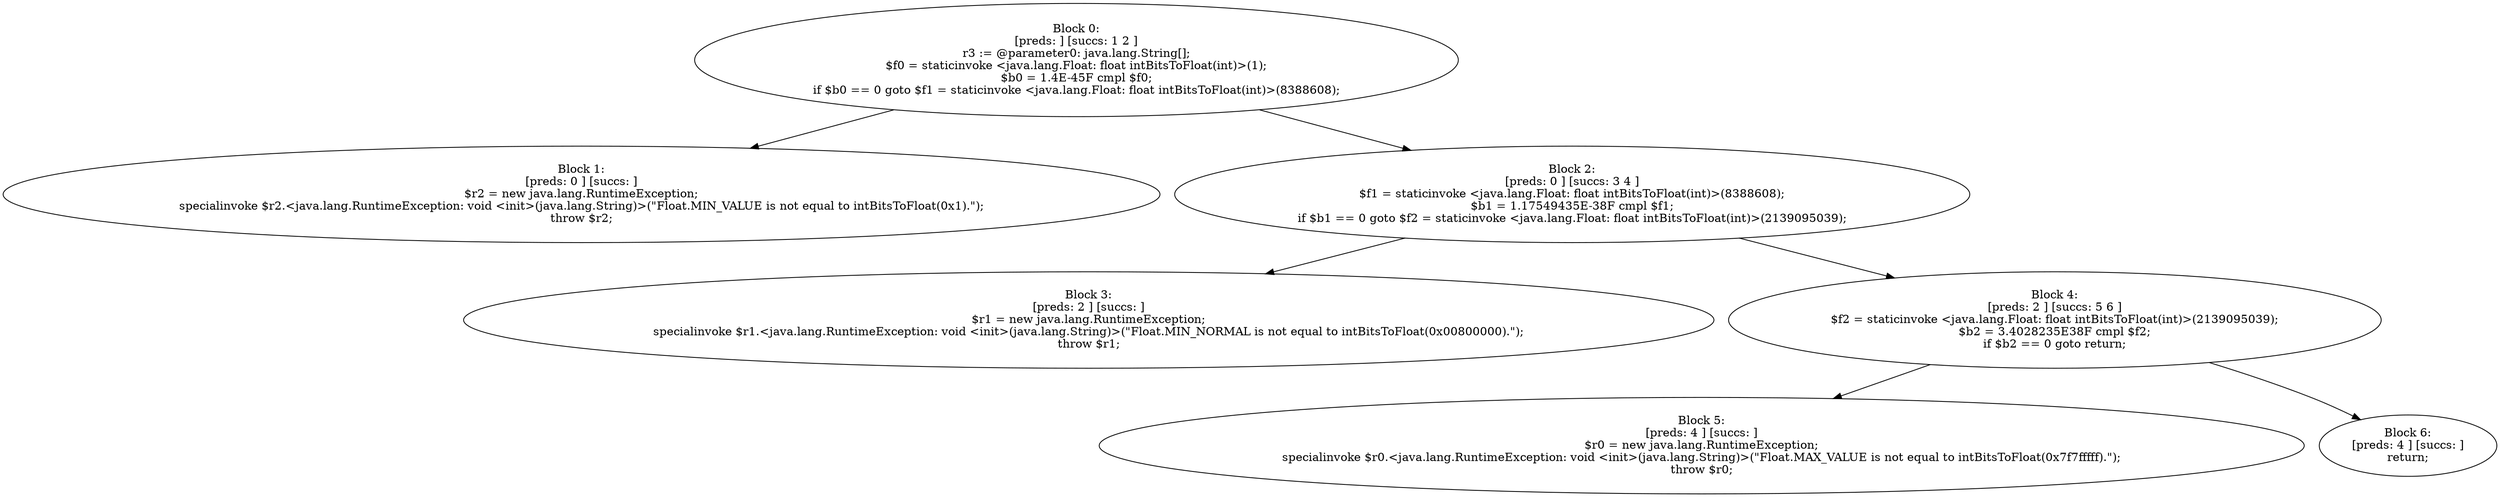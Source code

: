 digraph "unitGraph" {
    "Block 0:
[preds: ] [succs: 1 2 ]
r3 := @parameter0: java.lang.String[];
$f0 = staticinvoke <java.lang.Float: float intBitsToFloat(int)>(1);
$b0 = 1.4E-45F cmpl $f0;
if $b0 == 0 goto $f1 = staticinvoke <java.lang.Float: float intBitsToFloat(int)>(8388608);
"
    "Block 1:
[preds: 0 ] [succs: ]
$r2 = new java.lang.RuntimeException;
specialinvoke $r2.<java.lang.RuntimeException: void <init>(java.lang.String)>(\"Float.MIN_VALUE is not equal to intBitsToFloat(0x1).\");
throw $r2;
"
    "Block 2:
[preds: 0 ] [succs: 3 4 ]
$f1 = staticinvoke <java.lang.Float: float intBitsToFloat(int)>(8388608);
$b1 = 1.17549435E-38F cmpl $f1;
if $b1 == 0 goto $f2 = staticinvoke <java.lang.Float: float intBitsToFloat(int)>(2139095039);
"
    "Block 3:
[preds: 2 ] [succs: ]
$r1 = new java.lang.RuntimeException;
specialinvoke $r1.<java.lang.RuntimeException: void <init>(java.lang.String)>(\"Float.MIN_NORMAL is not equal to intBitsToFloat(0x00800000).\");
throw $r1;
"
    "Block 4:
[preds: 2 ] [succs: 5 6 ]
$f2 = staticinvoke <java.lang.Float: float intBitsToFloat(int)>(2139095039);
$b2 = 3.4028235E38F cmpl $f2;
if $b2 == 0 goto return;
"
    "Block 5:
[preds: 4 ] [succs: ]
$r0 = new java.lang.RuntimeException;
specialinvoke $r0.<java.lang.RuntimeException: void <init>(java.lang.String)>(\"Float.MAX_VALUE is not equal to intBitsToFloat(0x7f7fffff).\");
throw $r0;
"
    "Block 6:
[preds: 4 ] [succs: ]
return;
"
    "Block 0:
[preds: ] [succs: 1 2 ]
r3 := @parameter0: java.lang.String[];
$f0 = staticinvoke <java.lang.Float: float intBitsToFloat(int)>(1);
$b0 = 1.4E-45F cmpl $f0;
if $b0 == 0 goto $f1 = staticinvoke <java.lang.Float: float intBitsToFloat(int)>(8388608);
"->"Block 1:
[preds: 0 ] [succs: ]
$r2 = new java.lang.RuntimeException;
specialinvoke $r2.<java.lang.RuntimeException: void <init>(java.lang.String)>(\"Float.MIN_VALUE is not equal to intBitsToFloat(0x1).\");
throw $r2;
";
    "Block 0:
[preds: ] [succs: 1 2 ]
r3 := @parameter0: java.lang.String[];
$f0 = staticinvoke <java.lang.Float: float intBitsToFloat(int)>(1);
$b0 = 1.4E-45F cmpl $f0;
if $b0 == 0 goto $f1 = staticinvoke <java.lang.Float: float intBitsToFloat(int)>(8388608);
"->"Block 2:
[preds: 0 ] [succs: 3 4 ]
$f1 = staticinvoke <java.lang.Float: float intBitsToFloat(int)>(8388608);
$b1 = 1.17549435E-38F cmpl $f1;
if $b1 == 0 goto $f2 = staticinvoke <java.lang.Float: float intBitsToFloat(int)>(2139095039);
";
    "Block 2:
[preds: 0 ] [succs: 3 4 ]
$f1 = staticinvoke <java.lang.Float: float intBitsToFloat(int)>(8388608);
$b1 = 1.17549435E-38F cmpl $f1;
if $b1 == 0 goto $f2 = staticinvoke <java.lang.Float: float intBitsToFloat(int)>(2139095039);
"->"Block 3:
[preds: 2 ] [succs: ]
$r1 = new java.lang.RuntimeException;
specialinvoke $r1.<java.lang.RuntimeException: void <init>(java.lang.String)>(\"Float.MIN_NORMAL is not equal to intBitsToFloat(0x00800000).\");
throw $r1;
";
    "Block 2:
[preds: 0 ] [succs: 3 4 ]
$f1 = staticinvoke <java.lang.Float: float intBitsToFloat(int)>(8388608);
$b1 = 1.17549435E-38F cmpl $f1;
if $b1 == 0 goto $f2 = staticinvoke <java.lang.Float: float intBitsToFloat(int)>(2139095039);
"->"Block 4:
[preds: 2 ] [succs: 5 6 ]
$f2 = staticinvoke <java.lang.Float: float intBitsToFloat(int)>(2139095039);
$b2 = 3.4028235E38F cmpl $f2;
if $b2 == 0 goto return;
";
    "Block 4:
[preds: 2 ] [succs: 5 6 ]
$f2 = staticinvoke <java.lang.Float: float intBitsToFloat(int)>(2139095039);
$b2 = 3.4028235E38F cmpl $f2;
if $b2 == 0 goto return;
"->"Block 5:
[preds: 4 ] [succs: ]
$r0 = new java.lang.RuntimeException;
specialinvoke $r0.<java.lang.RuntimeException: void <init>(java.lang.String)>(\"Float.MAX_VALUE is not equal to intBitsToFloat(0x7f7fffff).\");
throw $r0;
";
    "Block 4:
[preds: 2 ] [succs: 5 6 ]
$f2 = staticinvoke <java.lang.Float: float intBitsToFloat(int)>(2139095039);
$b2 = 3.4028235E38F cmpl $f2;
if $b2 == 0 goto return;
"->"Block 6:
[preds: 4 ] [succs: ]
return;
";
}
